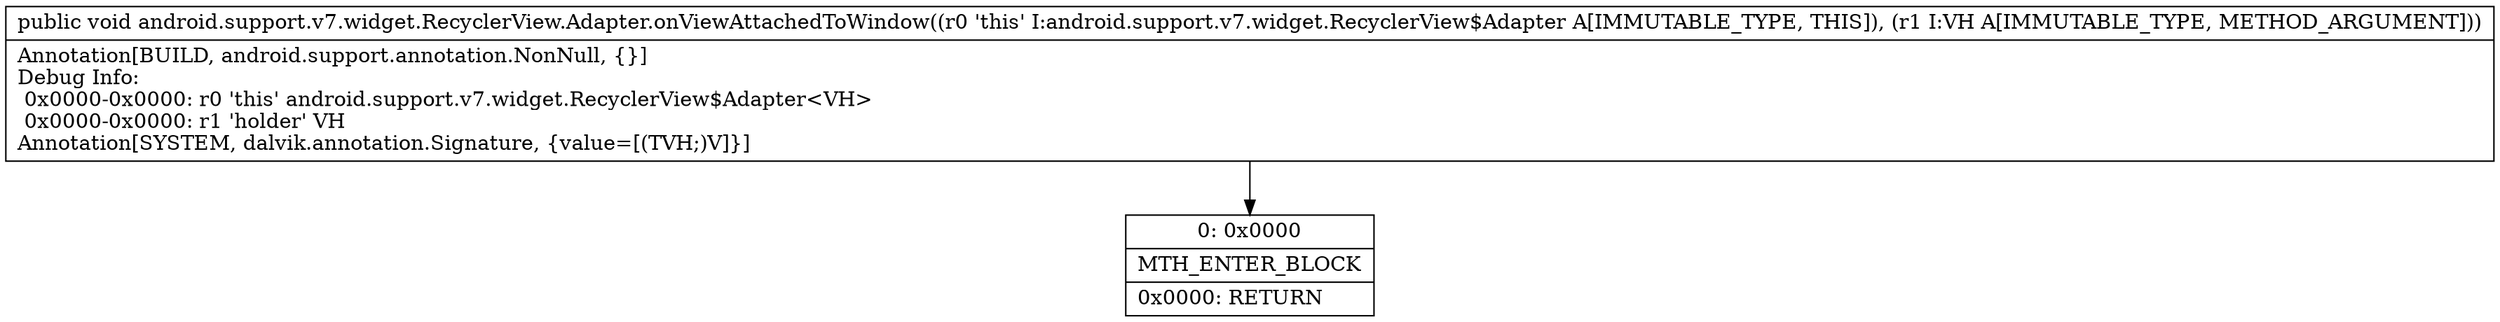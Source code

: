 digraph "CFG forandroid.support.v7.widget.RecyclerView.Adapter.onViewAttachedToWindow(Landroid\/support\/v7\/widget\/RecyclerView$ViewHolder;)V" {
Node_0 [shape=record,label="{0\:\ 0x0000|MTH_ENTER_BLOCK\l|0x0000: RETURN   \l}"];
MethodNode[shape=record,label="{public void android.support.v7.widget.RecyclerView.Adapter.onViewAttachedToWindow((r0 'this' I:android.support.v7.widget.RecyclerView$Adapter A[IMMUTABLE_TYPE, THIS]), (r1 I:VH A[IMMUTABLE_TYPE, METHOD_ARGUMENT]))  | Annotation[BUILD, android.support.annotation.NonNull, \{\}]\lDebug Info:\l  0x0000\-0x0000: r0 'this' android.support.v7.widget.RecyclerView$Adapter\<VH\>\l  0x0000\-0x0000: r1 'holder' VH\lAnnotation[SYSTEM, dalvik.annotation.Signature, \{value=[(TVH;)V]\}]\l}"];
MethodNode -> Node_0;
}

